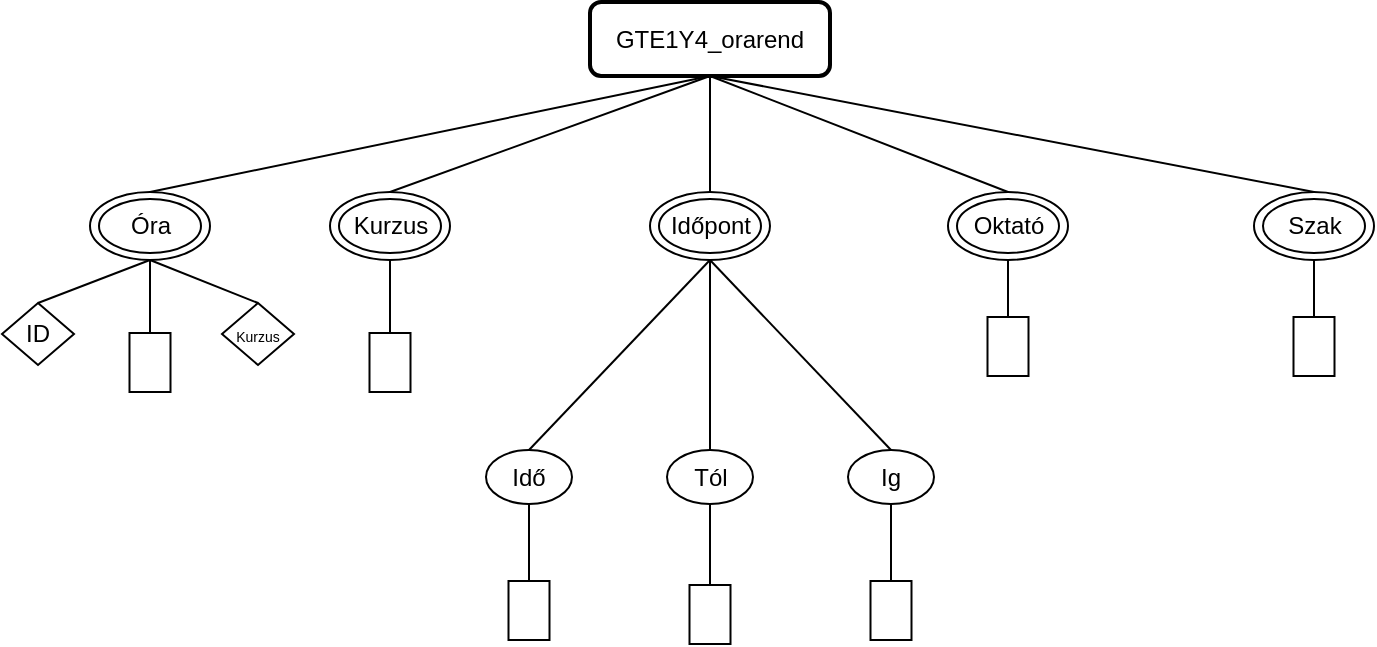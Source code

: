 <mxfile version="27.0.5">
  <diagram name="Page-1" id="vkBNnugVINUt86SKps5b">
    <mxGraphModel dx="719" dy="432" grid="0" gridSize="10" guides="1" tooltips="1" connect="1" arrows="1" fold="1" page="1" pageScale="1" pageWidth="827" pageHeight="1169" background="#ffffff" math="0" shadow="0">
      <root>
        <mxCell id="0" />
        <mxCell id="1" parent="0" />
        <mxCell id="etMSCzDdBgBkhRAY4vMB-3" value="&lt;font style=&quot;color: rgb(0, 0, 0);&quot;&gt;GTE1Y4_orarend&lt;/font&gt;" style="rounded=1;whiteSpace=wrap;html=1;fillColor=#FFFFFF;strokeColor=#000000;strokeWidth=2;" parent="1" vertex="1">
          <mxGeometry x="409" y="13" width="120" height="37" as="geometry" />
        </mxCell>
        <mxCell id="etMSCzDdBgBkhRAY4vMB-8" value="" style="group" parent="1" vertex="1" connectable="0">
          <mxGeometry x="159" y="108" width="60" height="34" as="geometry" />
        </mxCell>
        <mxCell id="etMSCzDdBgBkhRAY4vMB-6" value="" style="ellipse;whiteSpace=wrap;html=1;strokeColor=#000000;fillColor=#FFFFFF;" parent="etMSCzDdBgBkhRAY4vMB-8" vertex="1">
          <mxGeometry width="60" height="34" as="geometry" />
        </mxCell>
        <mxCell id="etMSCzDdBgBkhRAY4vMB-7" value="&lt;font style=&quot;color: rgb(0, 0, 0);&quot;&gt;Óra&lt;/font&gt;" style="ellipse;whiteSpace=wrap;html=1;strokeColor=#000000;fillColor=#FFFFFF;fontColor=#000000;" parent="etMSCzDdBgBkhRAY4vMB-8" vertex="1">
          <mxGeometry x="4.5" y="3.5" width="51" height="27" as="geometry" />
        </mxCell>
        <mxCell id="etMSCzDdBgBkhRAY4vMB-13" value="" style="group" parent="1" vertex="1" connectable="0">
          <mxGeometry x="279" y="108" width="60" height="34" as="geometry" />
        </mxCell>
        <mxCell id="etMSCzDdBgBkhRAY4vMB-14" value="" style="ellipse;whiteSpace=wrap;html=1;strokeColor=#000000;fillColor=#FFFFFF;" parent="etMSCzDdBgBkhRAY4vMB-13" vertex="1">
          <mxGeometry width="60" height="34" as="geometry" />
        </mxCell>
        <mxCell id="etMSCzDdBgBkhRAY4vMB-15" value="&lt;font style=&quot;color: rgb(0, 0, 0);&quot;&gt;Kurzus&lt;/font&gt;" style="ellipse;whiteSpace=wrap;html=1;strokeColor=#000000;fillColor=#FFFFFF;fontColor=#000000;" parent="etMSCzDdBgBkhRAY4vMB-13" vertex="1">
          <mxGeometry x="4.5" y="3.5" width="51" height="27" as="geometry" />
        </mxCell>
        <mxCell id="etMSCzDdBgBkhRAY4vMB-16" value="" style="group" parent="1" vertex="1" connectable="0">
          <mxGeometry x="439" y="108" width="60" height="34" as="geometry" />
        </mxCell>
        <mxCell id="etMSCzDdBgBkhRAY4vMB-17" value="" style="ellipse;whiteSpace=wrap;html=1;strokeColor=#000000;fillColor=#FFFFFF;" parent="etMSCzDdBgBkhRAY4vMB-16" vertex="1">
          <mxGeometry width="60" height="34" as="geometry" />
        </mxCell>
        <mxCell id="etMSCzDdBgBkhRAY4vMB-18" value="&lt;font style=&quot;color: rgb(0, 0, 0);&quot;&gt;Időpont&lt;/font&gt;" style="ellipse;whiteSpace=wrap;html=1;strokeColor=#000000;fillColor=#FFFFFF;fontColor=#000000;" parent="etMSCzDdBgBkhRAY4vMB-16" vertex="1">
          <mxGeometry x="4.5" y="3.5" width="51" height="27" as="geometry" />
        </mxCell>
        <mxCell id="etMSCzDdBgBkhRAY4vMB-19" value="" style="group" parent="1" vertex="1" connectable="0">
          <mxGeometry x="588" y="108" width="60" height="34" as="geometry" />
        </mxCell>
        <mxCell id="etMSCzDdBgBkhRAY4vMB-20" value="" style="ellipse;whiteSpace=wrap;html=1;strokeColor=#000000;fillColor=#FFFFFF;" parent="etMSCzDdBgBkhRAY4vMB-19" vertex="1">
          <mxGeometry width="60" height="34" as="geometry" />
        </mxCell>
        <mxCell id="etMSCzDdBgBkhRAY4vMB-21" value="&lt;font style=&quot;color: rgb(0, 0, 0);&quot;&gt;Oktató&lt;/font&gt;" style="ellipse;whiteSpace=wrap;html=1;strokeColor=#000000;fillColor=#FFFFFF;fontColor=#000000;" parent="etMSCzDdBgBkhRAY4vMB-19" vertex="1">
          <mxGeometry x="4.5" y="3.5" width="51" height="27" as="geometry" />
        </mxCell>
        <mxCell id="etMSCzDdBgBkhRAY4vMB-22" value="" style="group" parent="1" vertex="1" connectable="0">
          <mxGeometry x="741" y="108" width="60" height="34" as="geometry" />
        </mxCell>
        <mxCell id="etMSCzDdBgBkhRAY4vMB-23" value="" style="ellipse;whiteSpace=wrap;html=1;strokeColor=#000000;fillColor=#FFFFFF;" parent="etMSCzDdBgBkhRAY4vMB-22" vertex="1">
          <mxGeometry width="60" height="34" as="geometry" />
        </mxCell>
        <mxCell id="etMSCzDdBgBkhRAY4vMB-24" value="&lt;font style=&quot;color: rgb(0, 0, 0);&quot;&gt;Szak&lt;/font&gt;" style="ellipse;whiteSpace=wrap;html=1;strokeColor=#000000;fillColor=#FFFFFF;fontColor=#000000;" parent="etMSCzDdBgBkhRAY4vMB-22" vertex="1">
          <mxGeometry x="4.5" y="3.5" width="51" height="27" as="geometry" />
        </mxCell>
        <mxCell id="etMSCzDdBgBkhRAY4vMB-27" value="" style="endArrow=none;html=1;rounded=0;fontColor=#000000;strokeColor=#000000;exitX=0.5;exitY=0;exitDx=0;exitDy=0;entryX=0.5;entryY=1;entryDx=0;entryDy=0;" parent="1" source="etMSCzDdBgBkhRAY4vMB-6" target="etMSCzDdBgBkhRAY4vMB-3" edge="1">
          <mxGeometry width="50" height="50" relative="1" as="geometry">
            <mxPoint x="322" y="75" as="sourcePoint" />
            <mxPoint x="449" y="60" as="targetPoint" />
          </mxGeometry>
        </mxCell>
        <mxCell id="etMSCzDdBgBkhRAY4vMB-29" value="" style="endArrow=none;html=1;rounded=0;fontColor=#000000;strokeColor=#000000;exitX=0.5;exitY=0;exitDx=0;exitDy=0;entryX=0.5;entryY=1;entryDx=0;entryDy=0;" parent="1" target="etMSCzDdBgBkhRAY4vMB-3" edge="1" source="etMSCzDdBgBkhRAY4vMB-17">
          <mxGeometry width="50" height="50" relative="1" as="geometry">
            <mxPoint x="472" y="84" as="sourcePoint" />
            <mxPoint x="469" y="61" as="targetPoint" />
          </mxGeometry>
        </mxCell>
        <mxCell id="etMSCzDdBgBkhRAY4vMB-30" value="" style="endArrow=none;html=1;rounded=0;fontColor=#000000;strokeColor=#000000;exitX=0.5;exitY=0;exitDx=0;exitDy=0;entryX=0.5;entryY=1;entryDx=0;entryDy=0;" parent="1" source="etMSCzDdBgBkhRAY4vMB-20" target="etMSCzDdBgBkhRAY4vMB-3" edge="1">
          <mxGeometry width="50" height="50" relative="1" as="geometry">
            <mxPoint x="611" y="84" as="sourcePoint" />
            <mxPoint x="487" y="62" as="targetPoint" />
          </mxGeometry>
        </mxCell>
        <mxCell id="etMSCzDdBgBkhRAY4vMB-31" value="" style="endArrow=none;html=1;rounded=0;fontColor=#000000;strokeColor=#000000;entryX=0.5;entryY=1;entryDx=0;entryDy=0;exitX=0.5;exitY=0;exitDx=0;exitDy=0;" parent="1" source="etMSCzDdBgBkhRAY4vMB-23" target="etMSCzDdBgBkhRAY4vMB-3" edge="1">
          <mxGeometry width="50" height="50" relative="1" as="geometry">
            <mxPoint x="673" y="90" as="sourcePoint" />
            <mxPoint x="626" y="13" as="targetPoint" />
          </mxGeometry>
        </mxCell>
        <mxCell id="etMSCzDdBgBkhRAY4vMB-28" value="" style="endArrow=none;html=1;rounded=0;fontColor=#000000;strokeColor=#000000;exitX=0.5;exitY=0;exitDx=0;exitDy=0;entryX=0.5;entryY=1;entryDx=0;entryDy=0;" parent="1" source="etMSCzDdBgBkhRAY4vMB-14" target="etMSCzDdBgBkhRAY4vMB-3" edge="1">
          <mxGeometry width="50" height="50" relative="1" as="geometry">
            <mxPoint x="342" y="84" as="sourcePoint" />
            <mxPoint x="464" y="53" as="targetPoint" />
          </mxGeometry>
        </mxCell>
        <mxCell id="etMSCzDdBgBkhRAY4vMB-33" value="&lt;font style=&quot;color: rgb(0, 0, 0);&quot;&gt;Idő&lt;/font&gt;" style="ellipse;whiteSpace=wrap;html=1;strokeColor=#000000;fillColor=#FFFFFF;fontColor=#000000;" parent="1" vertex="1">
          <mxGeometry x="357" y="237" width="43" height="27" as="geometry" />
        </mxCell>
        <mxCell id="etMSCzDdBgBkhRAY4vMB-34" value="&lt;font style=&quot;color: rgb(0, 0, 0);&quot;&gt;Tól&lt;/font&gt;" style="ellipse;whiteSpace=wrap;html=1;strokeColor=#000000;fillColor=#FFFFFF;fontColor=#000000;" parent="1" vertex="1">
          <mxGeometry x="447.5" y="237" width="43" height="27" as="geometry" />
        </mxCell>
        <mxCell id="yMUq4LylhVvWb28VPLIm-1" value="&lt;font style=&quot;color: rgb(0, 0, 0);&quot;&gt;Ig&lt;/font&gt;" style="ellipse;whiteSpace=wrap;html=1;strokeColor=#000000;fillColor=#FFFFFF;" vertex="1" parent="1">
          <mxGeometry x="538" y="237" width="43" height="27" as="geometry" />
        </mxCell>
        <mxCell id="yMUq4LylhVvWb28VPLIm-2" value="" style="endArrow=none;html=1;rounded=0;fontColor=#000000;strokeColor=#000000;exitX=0.5;exitY=0;exitDx=0;exitDy=0;entryX=0.5;entryY=1;entryDx=0;entryDy=0;" edge="1" parent="1" source="etMSCzDdBgBkhRAY4vMB-33" target="etMSCzDdBgBkhRAY4vMB-17">
          <mxGeometry width="50" height="50" relative="1" as="geometry">
            <mxPoint x="371" y="158" as="sourcePoint" />
            <mxPoint x="385" y="124" as="targetPoint" />
          </mxGeometry>
        </mxCell>
        <mxCell id="yMUq4LylhVvWb28VPLIm-3" value="" style="endArrow=none;html=1;rounded=0;fontColor=#000000;strokeColor=#000000;exitX=0.5;exitY=0;exitDx=0;exitDy=0;entryX=0.5;entryY=1;entryDx=0;entryDy=0;" edge="1" parent="1" source="etMSCzDdBgBkhRAY4vMB-34" target="etMSCzDdBgBkhRAY4vMB-17">
          <mxGeometry width="50" height="50" relative="1" as="geometry">
            <mxPoint x="458" y="152" as="sourcePoint" />
            <mxPoint x="456" y="124" as="targetPoint" />
          </mxGeometry>
        </mxCell>
        <mxCell id="yMUq4LylhVvWb28VPLIm-4" value="" style="endArrow=none;html=1;rounded=0;fontColor=#000000;strokeColor=#000000;exitX=0.5;exitY=0;exitDx=0;exitDy=0;entryX=0.5;entryY=1;entryDx=0;entryDy=0;" edge="1" parent="1" source="yMUq4LylhVvWb28VPLIm-1" target="etMSCzDdBgBkhRAY4vMB-17">
          <mxGeometry width="50" height="50" relative="1" as="geometry">
            <mxPoint x="495" y="155" as="sourcePoint" />
            <mxPoint x="509" y="121" as="targetPoint" />
          </mxGeometry>
        </mxCell>
        <mxCell id="yMUq4LylhVvWb28VPLIm-10" value="" style="group" vertex="1" connectable="0" parent="1">
          <mxGeometry x="142.75" y="150" width="20.5" height="58" as="geometry" />
        </mxCell>
        <mxCell id="yMUq4LylhVvWb28VPLIm-35" style="edgeStyle=orthogonalEdgeStyle;rounded=0;orthogonalLoop=1;jettySize=auto;html=1;exitX=0.25;exitY=0;exitDx=0;exitDy=0;" edge="1" parent="yMUq4LylhVvWb28VPLIm-10" source="yMUq4LylhVvWb28VPLIm-8">
          <mxGeometry relative="1" as="geometry">
            <mxPoint x="55.767" y="35.931" as="targetPoint" />
          </mxGeometry>
        </mxCell>
        <mxCell id="yMUq4LylhVvWb28VPLIm-14" value="" style="group" vertex="1" connectable="0" parent="1">
          <mxGeometry x="607.75" y="142" width="20.5" height="58" as="geometry" />
        </mxCell>
        <mxCell id="yMUq4LylhVvWb28VPLIm-16" value="" style="rounded=0;whiteSpace=wrap;html=1;rotation=90;fillColor=#FFFFFF;strokeColor=#000000;" vertex="1" parent="yMUq4LylhVvWb28VPLIm-14">
          <mxGeometry x="-4.5" y="33" width="29.5" height="20.5" as="geometry" />
        </mxCell>
        <mxCell id="yMUq4LylhVvWb28VPLIm-17" value="" style="group" vertex="1" connectable="0" parent="1">
          <mxGeometry x="298.75" y="150" width="20.5" height="58" as="geometry" />
        </mxCell>
        <mxCell id="yMUq4LylhVvWb28VPLIm-19" value="" style="rounded=0;whiteSpace=wrap;html=1;rotation=90;fillColor=#FFFFFF;strokeColor=#000000;" vertex="1" parent="yMUq4LylhVvWb28VPLIm-17">
          <mxGeometry x="-4.5" y="33" width="29.5" height="20.5" as="geometry" />
        </mxCell>
        <mxCell id="yMUq4LylhVvWb28VPLIm-20" value="" style="group" vertex="1" connectable="0" parent="1">
          <mxGeometry x="368.25" y="274" width="20.5" height="58" as="geometry" />
        </mxCell>
        <mxCell id="yMUq4LylhVvWb28VPLIm-22" value="" style="rounded=0;whiteSpace=wrap;html=1;rotation=90;fillColor=#FFFFFF;strokeColor=#000000;" vertex="1" parent="yMUq4LylhVvWb28VPLIm-20">
          <mxGeometry x="-4.5" y="33" width="29.5" height="20.5" as="geometry" />
        </mxCell>
        <mxCell id="yMUq4LylhVvWb28VPLIm-23" value="" style="group" vertex="1" connectable="0" parent="1">
          <mxGeometry x="458.75" y="276" width="20.5" height="58" as="geometry" />
        </mxCell>
        <mxCell id="yMUq4LylhVvWb28VPLIm-25" value="" style="rounded=0;whiteSpace=wrap;html=1;rotation=90;fillColor=#FFFFFF;strokeColor=#000000;" vertex="1" parent="yMUq4LylhVvWb28VPLIm-23">
          <mxGeometry x="-4.5" y="33" width="29.5" height="20.5" as="geometry" />
        </mxCell>
        <mxCell id="yMUq4LylhVvWb28VPLIm-26" value="" style="group" vertex="1" connectable="0" parent="1">
          <mxGeometry x="549.25" y="274" width="20.5" height="58" as="geometry" />
        </mxCell>
        <mxCell id="yMUq4LylhVvWb28VPLIm-28" value="" style="rounded=0;whiteSpace=wrap;html=1;rotation=90;fillColor=#FFFFFF;strokeColor=#000000;" vertex="1" parent="yMUq4LylhVvWb28VPLIm-26">
          <mxGeometry x="-4.5" y="33" width="29.5" height="20.5" as="geometry" />
        </mxCell>
        <mxCell id="yMUq4LylhVvWb28VPLIm-29" value="" style="group" vertex="1" connectable="0" parent="1">
          <mxGeometry x="760.75" y="142" width="20.5" height="58" as="geometry" />
        </mxCell>
        <mxCell id="yMUq4LylhVvWb28VPLIm-31" value="" style="rounded=0;whiteSpace=wrap;html=1;rotation=90;fillColor=#FFFFFF;strokeColor=#000000;" vertex="1" parent="yMUq4LylhVvWb28VPLIm-29">
          <mxGeometry x="-4.5" y="33" width="29.5" height="20.5" as="geometry" />
        </mxCell>
        <mxCell id="yMUq4LylhVvWb28VPLIm-6" value="" style="endArrow=none;html=1;rounded=0;strokeColor=#000000;exitX=0;exitY=0.5;exitDx=0;exitDy=0;entryX=0.5;entryY=1;entryDx=0;entryDy=0;" edge="1" parent="1" source="yMUq4LylhVvWb28VPLIm-8" target="etMSCzDdBgBkhRAY4vMB-6">
          <mxGeometry width="50" height="50" relative="1" as="geometry">
            <mxPoint x="156.41" y="159" as="sourcePoint" />
            <mxPoint x="153.25" y="150" as="targetPoint" />
          </mxGeometry>
        </mxCell>
        <mxCell id="yMUq4LylhVvWb28VPLIm-18" value="" style="endArrow=none;html=1;rounded=0;strokeColor=#000000;exitX=0;exitY=0.5;exitDx=0;exitDy=0;entryX=0.5;entryY=1;entryDx=0;entryDy=0;" edge="1" parent="1" source="yMUq4LylhVvWb28VPLIm-19" target="etMSCzDdBgBkhRAY4vMB-14">
          <mxGeometry width="50" height="50" relative="1" as="geometry">
            <mxPoint x="312.41" y="159" as="sourcePoint" />
            <mxPoint x="309.25" y="150" as="targetPoint" />
          </mxGeometry>
        </mxCell>
        <mxCell id="yMUq4LylhVvWb28VPLIm-15" value="" style="endArrow=none;html=1;rounded=0;strokeColor=#000000;exitX=0;exitY=0.5;exitDx=0;exitDy=0;entryX=0.5;entryY=1;entryDx=0;entryDy=0;" edge="1" parent="1" source="yMUq4LylhVvWb28VPLIm-16" target="etMSCzDdBgBkhRAY4vMB-20">
          <mxGeometry width="50" height="50" relative="1" as="geometry">
            <mxPoint x="621.41" y="177" as="sourcePoint" />
            <mxPoint x="618.25" y="168" as="targetPoint" />
          </mxGeometry>
        </mxCell>
        <mxCell id="yMUq4LylhVvWb28VPLIm-30" value="" style="endArrow=none;html=1;rounded=0;strokeColor=#000000;exitX=0;exitY=0.5;exitDx=0;exitDy=0;entryX=0.5;entryY=1;entryDx=0;entryDy=0;" edge="1" parent="1" source="yMUq4LylhVvWb28VPLIm-31" target="etMSCzDdBgBkhRAY4vMB-23">
          <mxGeometry width="50" height="50" relative="1" as="geometry">
            <mxPoint x="779.66" y="182" as="sourcePoint" />
            <mxPoint x="776.5" y="173" as="targetPoint" />
          </mxGeometry>
        </mxCell>
        <mxCell id="yMUq4LylhVvWb28VPLIm-21" value="" style="endArrow=none;html=1;rounded=0;strokeColor=#000000;exitX=0;exitY=0.5;exitDx=0;exitDy=0;entryX=0.5;entryY=1;entryDx=0;entryDy=0;" edge="1" parent="1" source="yMUq4LylhVvWb28VPLIm-22" target="etMSCzDdBgBkhRAY4vMB-33">
          <mxGeometry width="50" height="50" relative="1" as="geometry">
            <mxPoint x="378.66" y="288" as="sourcePoint" />
            <mxPoint x="376" y="268" as="targetPoint" />
          </mxGeometry>
        </mxCell>
        <mxCell id="yMUq4LylhVvWb28VPLIm-24" value="" style="endArrow=none;html=1;rounded=0;strokeColor=#000000;exitX=0;exitY=0.5;exitDx=0;exitDy=0;entryX=0.5;entryY=1;entryDx=0;entryDy=0;" edge="1" parent="1" source="yMUq4LylhVvWb28VPLIm-25" target="etMSCzDdBgBkhRAY4vMB-34">
          <mxGeometry width="50" height="50" relative="1" as="geometry">
            <mxPoint x="472.41" y="291" as="sourcePoint" />
            <mxPoint x="469.25" y="282" as="targetPoint" />
          </mxGeometry>
        </mxCell>
        <mxCell id="yMUq4LylhVvWb28VPLIm-27" value="" style="endArrow=none;html=1;rounded=0;strokeColor=#000000;exitX=0;exitY=0.5;exitDx=0;exitDy=0;entryX=0.5;entryY=1;entryDx=0;entryDy=0;" edge="1" parent="1" source="yMUq4LylhVvWb28VPLIm-28" target="yMUq4LylhVvWb28VPLIm-1">
          <mxGeometry width="50" height="50" relative="1" as="geometry">
            <mxPoint x="564.66" y="283" as="sourcePoint" />
            <mxPoint x="561.5" y="274" as="targetPoint" />
          </mxGeometry>
        </mxCell>
        <mxCell id="yMUq4LylhVvWb28VPLIm-8" value="" style="rounded=0;whiteSpace=wrap;html=1;rotation=90;fillColor=#FFFFFF;strokeColor=#000000;" vertex="1" parent="1">
          <mxGeometry x="174.25" y="183" width="29.5" height="20.5" as="geometry" />
        </mxCell>
        <mxCell id="yMUq4LylhVvWb28VPLIm-36" value="&lt;font style=&quot;color: rgb(0, 0, 0);&quot;&gt;ID&lt;/font&gt;" style="rhombus;whiteSpace=wrap;html=1;fillColor=#FFFFFF;strokeColor=#000000;" vertex="1" parent="1">
          <mxGeometry x="115" y="163.5" width="36" height="31" as="geometry" />
        </mxCell>
        <mxCell id="yMUq4LylhVvWb28VPLIm-37" value="&lt;font style=&quot;color: rgb(0, 0, 0); font-size: 7px;&quot;&gt;Kurzus&lt;/font&gt;" style="rhombus;whiteSpace=wrap;html=1;fillColor=#FFFFFF;strokeColor=#000000;" vertex="1" parent="1">
          <mxGeometry x="225" y="163.5" width="36" height="31" as="geometry" />
        </mxCell>
        <mxCell id="yMUq4LylhVvWb28VPLIm-38" value="" style="endArrow=none;html=1;rounded=0;strokeColor=#000000;exitX=0.5;exitY=0;exitDx=0;exitDy=0;entryX=0.5;entryY=1;entryDx=0;entryDy=0;" edge="1" parent="1" source="yMUq4LylhVvWb28VPLIm-36" target="etMSCzDdBgBkhRAY4vMB-6">
          <mxGeometry width="50" height="50" relative="1" as="geometry">
            <mxPoint x="142.75" y="258" as="sourcePoint" />
            <mxPoint x="189" y="145" as="targetPoint" />
          </mxGeometry>
        </mxCell>
        <mxCell id="yMUq4LylhVvWb28VPLIm-39" value="" style="endArrow=none;html=1;rounded=0;strokeColor=#000000;exitX=0.5;exitY=0;exitDx=0;exitDy=0;entryX=0.5;entryY=1;entryDx=0;entryDy=0;" edge="1" parent="1" source="yMUq4LylhVvWb28VPLIm-37" target="etMSCzDdBgBkhRAY4vMB-6">
          <mxGeometry width="50" height="50" relative="1" as="geometry">
            <mxPoint x="248" y="234" as="sourcePoint" />
            <mxPoint x="201" y="167" as="targetPoint" />
          </mxGeometry>
        </mxCell>
      </root>
    </mxGraphModel>
  </diagram>
</mxfile>
